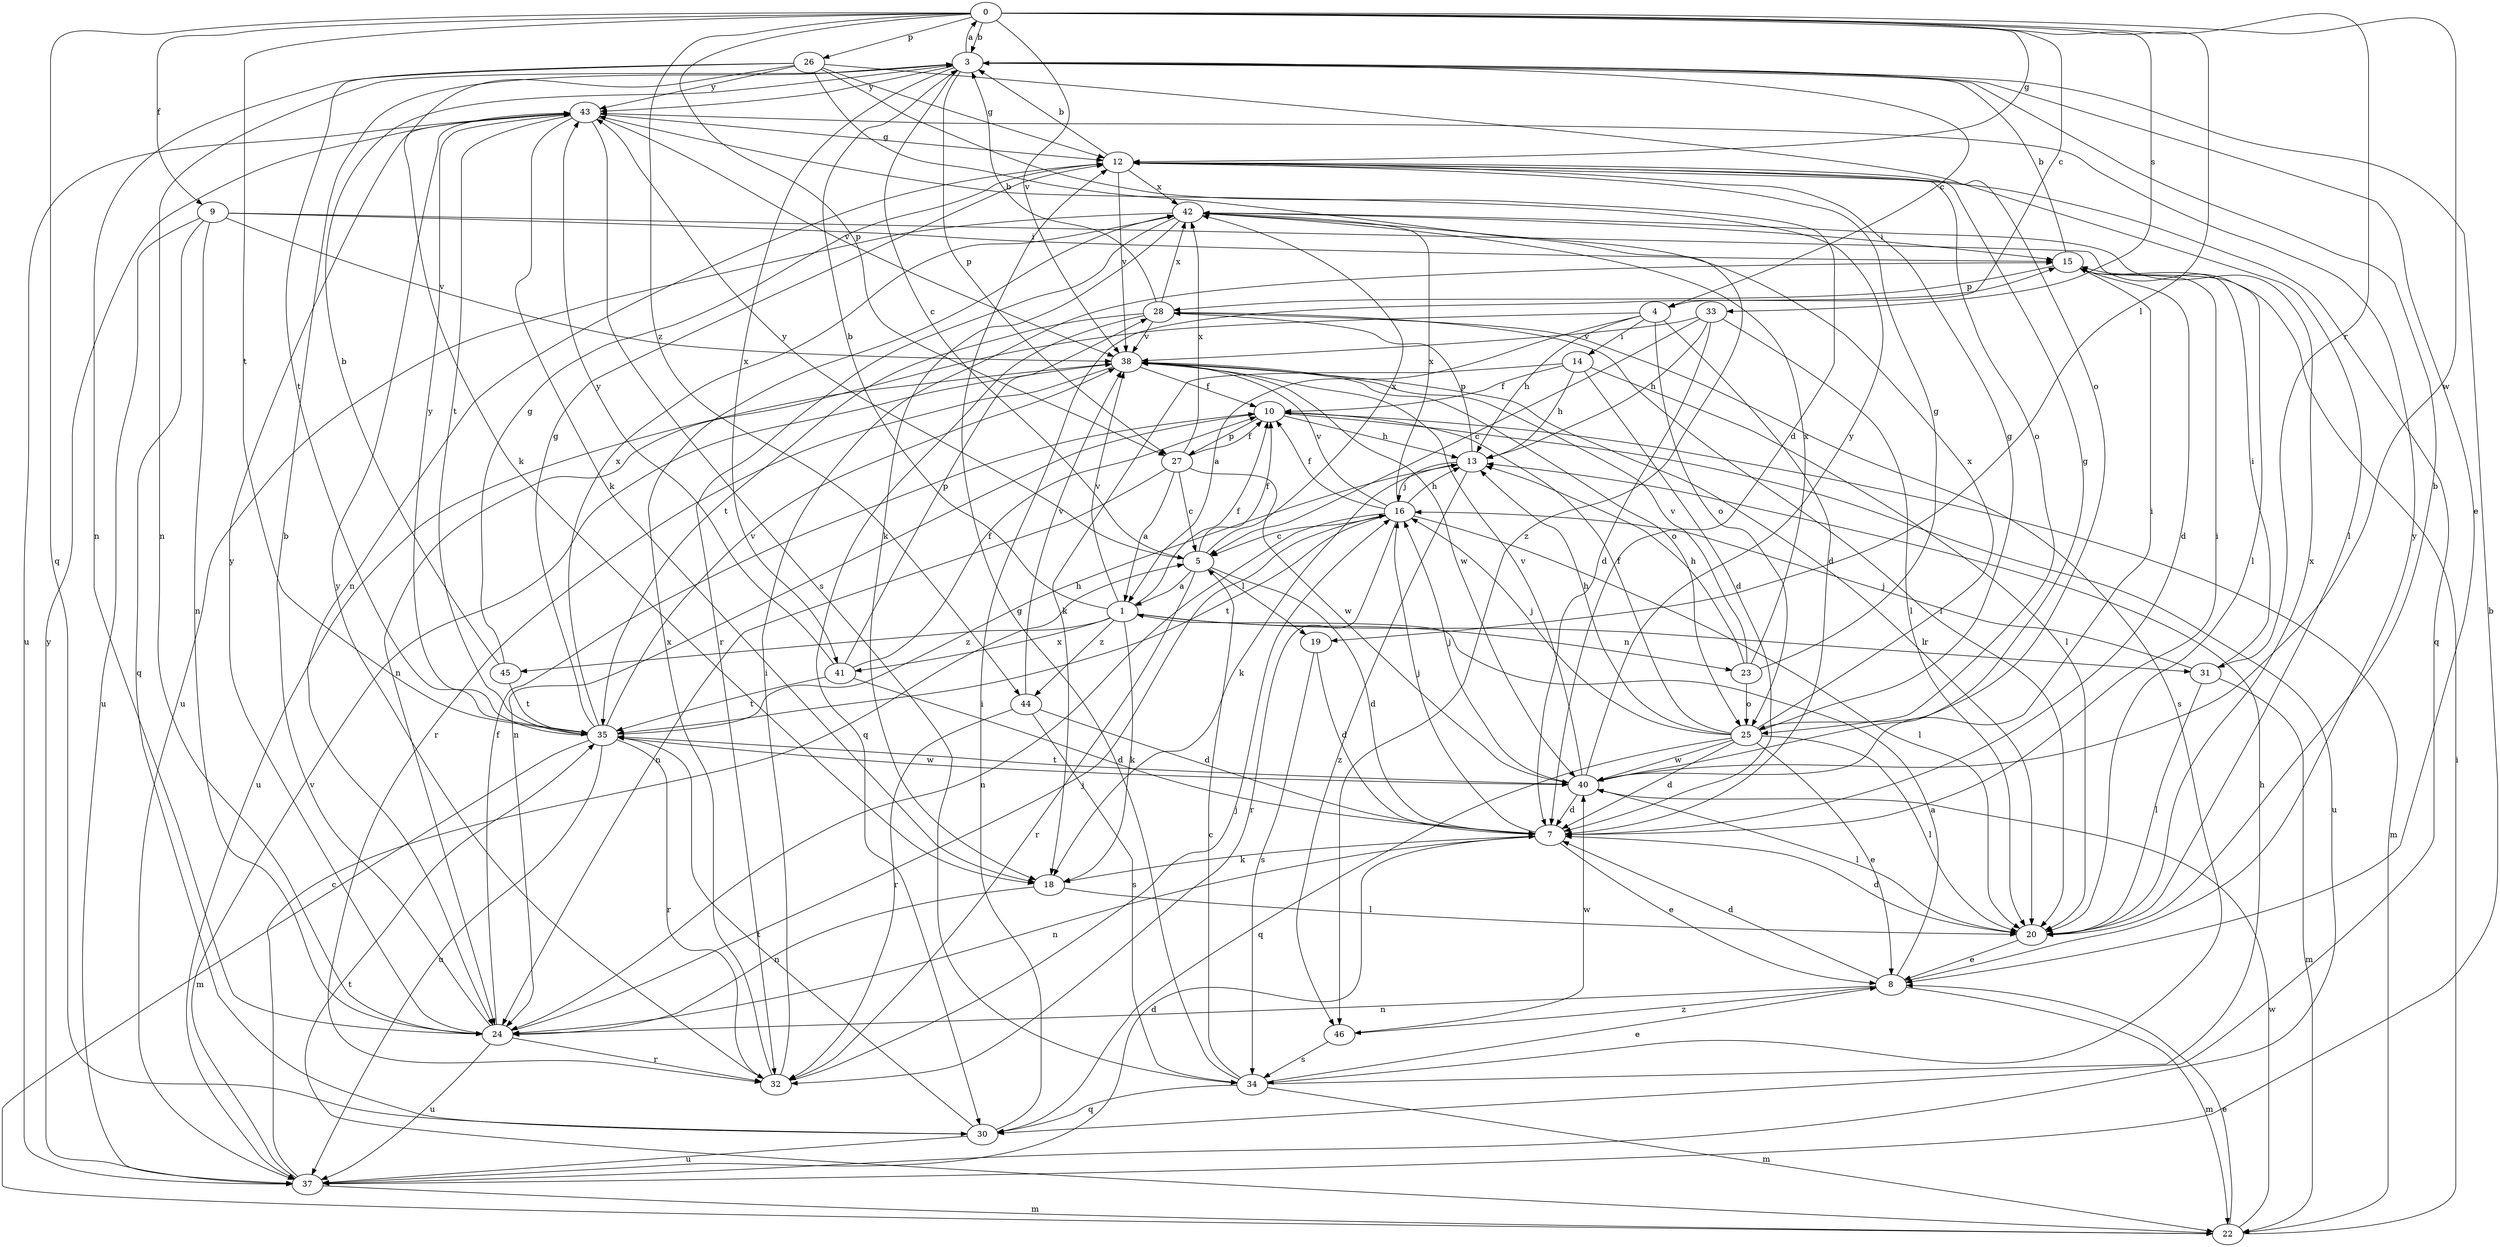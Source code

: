 strict digraph  {
0;
1;
3;
4;
5;
7;
8;
9;
10;
12;
13;
14;
15;
16;
18;
19;
20;
22;
23;
24;
25;
26;
27;
28;
30;
31;
32;
33;
34;
35;
37;
38;
40;
41;
42;
43;
44;
45;
46;
0 -> 3  [label=b];
0 -> 4  [label=c];
0 -> 9  [label=f];
0 -> 12  [label=g];
0 -> 19  [label=l];
0 -> 26  [label=p];
0 -> 27  [label=p];
0 -> 30  [label=q];
0 -> 31  [label=r];
0 -> 33  [label=s];
0 -> 35  [label=t];
0 -> 38  [label=v];
0 -> 40  [label=w];
0 -> 44  [label=z];
1 -> 3  [label=b];
1 -> 10  [label=f];
1 -> 18  [label=k];
1 -> 23  [label=n];
1 -> 31  [label=r];
1 -> 38  [label=v];
1 -> 41  [label=x];
1 -> 44  [label=z];
1 -> 45  [label=z];
3 -> 0  [label=a];
3 -> 4  [label=c];
3 -> 5  [label=c];
3 -> 8  [label=e];
3 -> 24  [label=n];
3 -> 27  [label=p];
3 -> 41  [label=x];
3 -> 43  [label=y];
4 -> 1  [label=a];
4 -> 7  [label=d];
4 -> 13  [label=h];
4 -> 14  [label=i];
4 -> 24  [label=n];
4 -> 25  [label=o];
5 -> 1  [label=a];
5 -> 7  [label=d];
5 -> 10  [label=f];
5 -> 19  [label=l];
5 -> 32  [label=r];
5 -> 42  [label=x];
5 -> 43  [label=y];
7 -> 8  [label=e];
7 -> 15  [label=i];
7 -> 16  [label=j];
7 -> 18  [label=k];
7 -> 24  [label=n];
8 -> 1  [label=a];
8 -> 7  [label=d];
8 -> 22  [label=m];
8 -> 24  [label=n];
8 -> 43  [label=y];
8 -> 46  [label=z];
9 -> 15  [label=i];
9 -> 20  [label=l];
9 -> 24  [label=n];
9 -> 30  [label=q];
9 -> 37  [label=u];
9 -> 38  [label=v];
10 -> 13  [label=h];
10 -> 22  [label=m];
10 -> 24  [label=n];
10 -> 27  [label=p];
10 -> 37  [label=u];
12 -> 3  [label=b];
12 -> 20  [label=l];
12 -> 24  [label=n];
12 -> 25  [label=o];
12 -> 30  [label=q];
12 -> 38  [label=v];
12 -> 42  [label=x];
13 -> 16  [label=j];
13 -> 18  [label=k];
13 -> 28  [label=p];
13 -> 46  [label=z];
14 -> 7  [label=d];
14 -> 10  [label=f];
14 -> 13  [label=h];
14 -> 18  [label=k];
14 -> 20  [label=l];
15 -> 3  [label=b];
15 -> 7  [label=d];
15 -> 28  [label=p];
16 -> 5  [label=c];
16 -> 10  [label=f];
16 -> 13  [label=h];
16 -> 20  [label=l];
16 -> 24  [label=n];
16 -> 32  [label=r];
16 -> 35  [label=t];
16 -> 38  [label=v];
16 -> 42  [label=x];
18 -> 20  [label=l];
18 -> 24  [label=n];
19 -> 7  [label=d];
19 -> 34  [label=s];
20 -> 3  [label=b];
20 -> 7  [label=d];
20 -> 8  [label=e];
20 -> 42  [label=x];
22 -> 8  [label=e];
22 -> 15  [label=i];
22 -> 35  [label=t];
22 -> 40  [label=w];
23 -> 12  [label=g];
23 -> 13  [label=h];
23 -> 25  [label=o];
23 -> 38  [label=v];
23 -> 42  [label=x];
24 -> 3  [label=b];
24 -> 10  [label=f];
24 -> 16  [label=j];
24 -> 32  [label=r];
24 -> 37  [label=u];
24 -> 43  [label=y];
25 -> 7  [label=d];
25 -> 8  [label=e];
25 -> 10  [label=f];
25 -> 12  [label=g];
25 -> 13  [label=h];
25 -> 16  [label=j];
25 -> 20  [label=l];
25 -> 30  [label=q];
25 -> 40  [label=w];
25 -> 42  [label=x];
26 -> 7  [label=d];
26 -> 12  [label=g];
26 -> 18  [label=k];
26 -> 24  [label=n];
26 -> 25  [label=o];
26 -> 35  [label=t];
26 -> 43  [label=y];
26 -> 46  [label=z];
27 -> 1  [label=a];
27 -> 5  [label=c];
27 -> 10  [label=f];
27 -> 24  [label=n];
27 -> 40  [label=w];
27 -> 42  [label=x];
28 -> 3  [label=b];
28 -> 20  [label=l];
28 -> 30  [label=q];
28 -> 34  [label=s];
28 -> 35  [label=t];
28 -> 38  [label=v];
28 -> 42  [label=x];
30 -> 15  [label=i];
30 -> 35  [label=t];
30 -> 37  [label=u];
31 -> 15  [label=i];
31 -> 16  [label=j];
31 -> 20  [label=l];
31 -> 22  [label=m];
32 -> 15  [label=i];
32 -> 16  [label=j];
32 -> 42  [label=x];
32 -> 43  [label=y];
33 -> 5  [label=c];
33 -> 7  [label=d];
33 -> 13  [label=h];
33 -> 20  [label=l];
33 -> 38  [label=v];
34 -> 5  [label=c];
34 -> 8  [label=e];
34 -> 12  [label=g];
34 -> 13  [label=h];
34 -> 22  [label=m];
34 -> 30  [label=q];
35 -> 12  [label=g];
35 -> 13  [label=h];
35 -> 22  [label=m];
35 -> 32  [label=r];
35 -> 37  [label=u];
35 -> 38  [label=v];
35 -> 40  [label=w];
35 -> 42  [label=x];
35 -> 43  [label=y];
37 -> 3  [label=b];
37 -> 5  [label=c];
37 -> 7  [label=d];
37 -> 22  [label=m];
37 -> 38  [label=v];
37 -> 43  [label=y];
38 -> 10  [label=f];
38 -> 20  [label=l];
38 -> 25  [label=o];
38 -> 32  [label=r];
38 -> 37  [label=u];
38 -> 40  [label=w];
40 -> 7  [label=d];
40 -> 12  [label=g];
40 -> 15  [label=i];
40 -> 16  [label=j];
40 -> 20  [label=l];
40 -> 35  [label=t];
40 -> 38  [label=v];
40 -> 43  [label=y];
41 -> 7  [label=d];
41 -> 10  [label=f];
41 -> 28  [label=p];
41 -> 35  [label=t];
41 -> 43  [label=y];
42 -> 15  [label=i];
42 -> 18  [label=k];
42 -> 32  [label=r];
42 -> 37  [label=u];
43 -> 12  [label=g];
43 -> 18  [label=k];
43 -> 34  [label=s];
43 -> 35  [label=t];
43 -> 37  [label=u];
43 -> 38  [label=v];
44 -> 7  [label=d];
44 -> 32  [label=r];
44 -> 34  [label=s];
44 -> 38  [label=v];
45 -> 3  [label=b];
45 -> 12  [label=g];
45 -> 35  [label=t];
46 -> 34  [label=s];
46 -> 40  [label=w];
}
